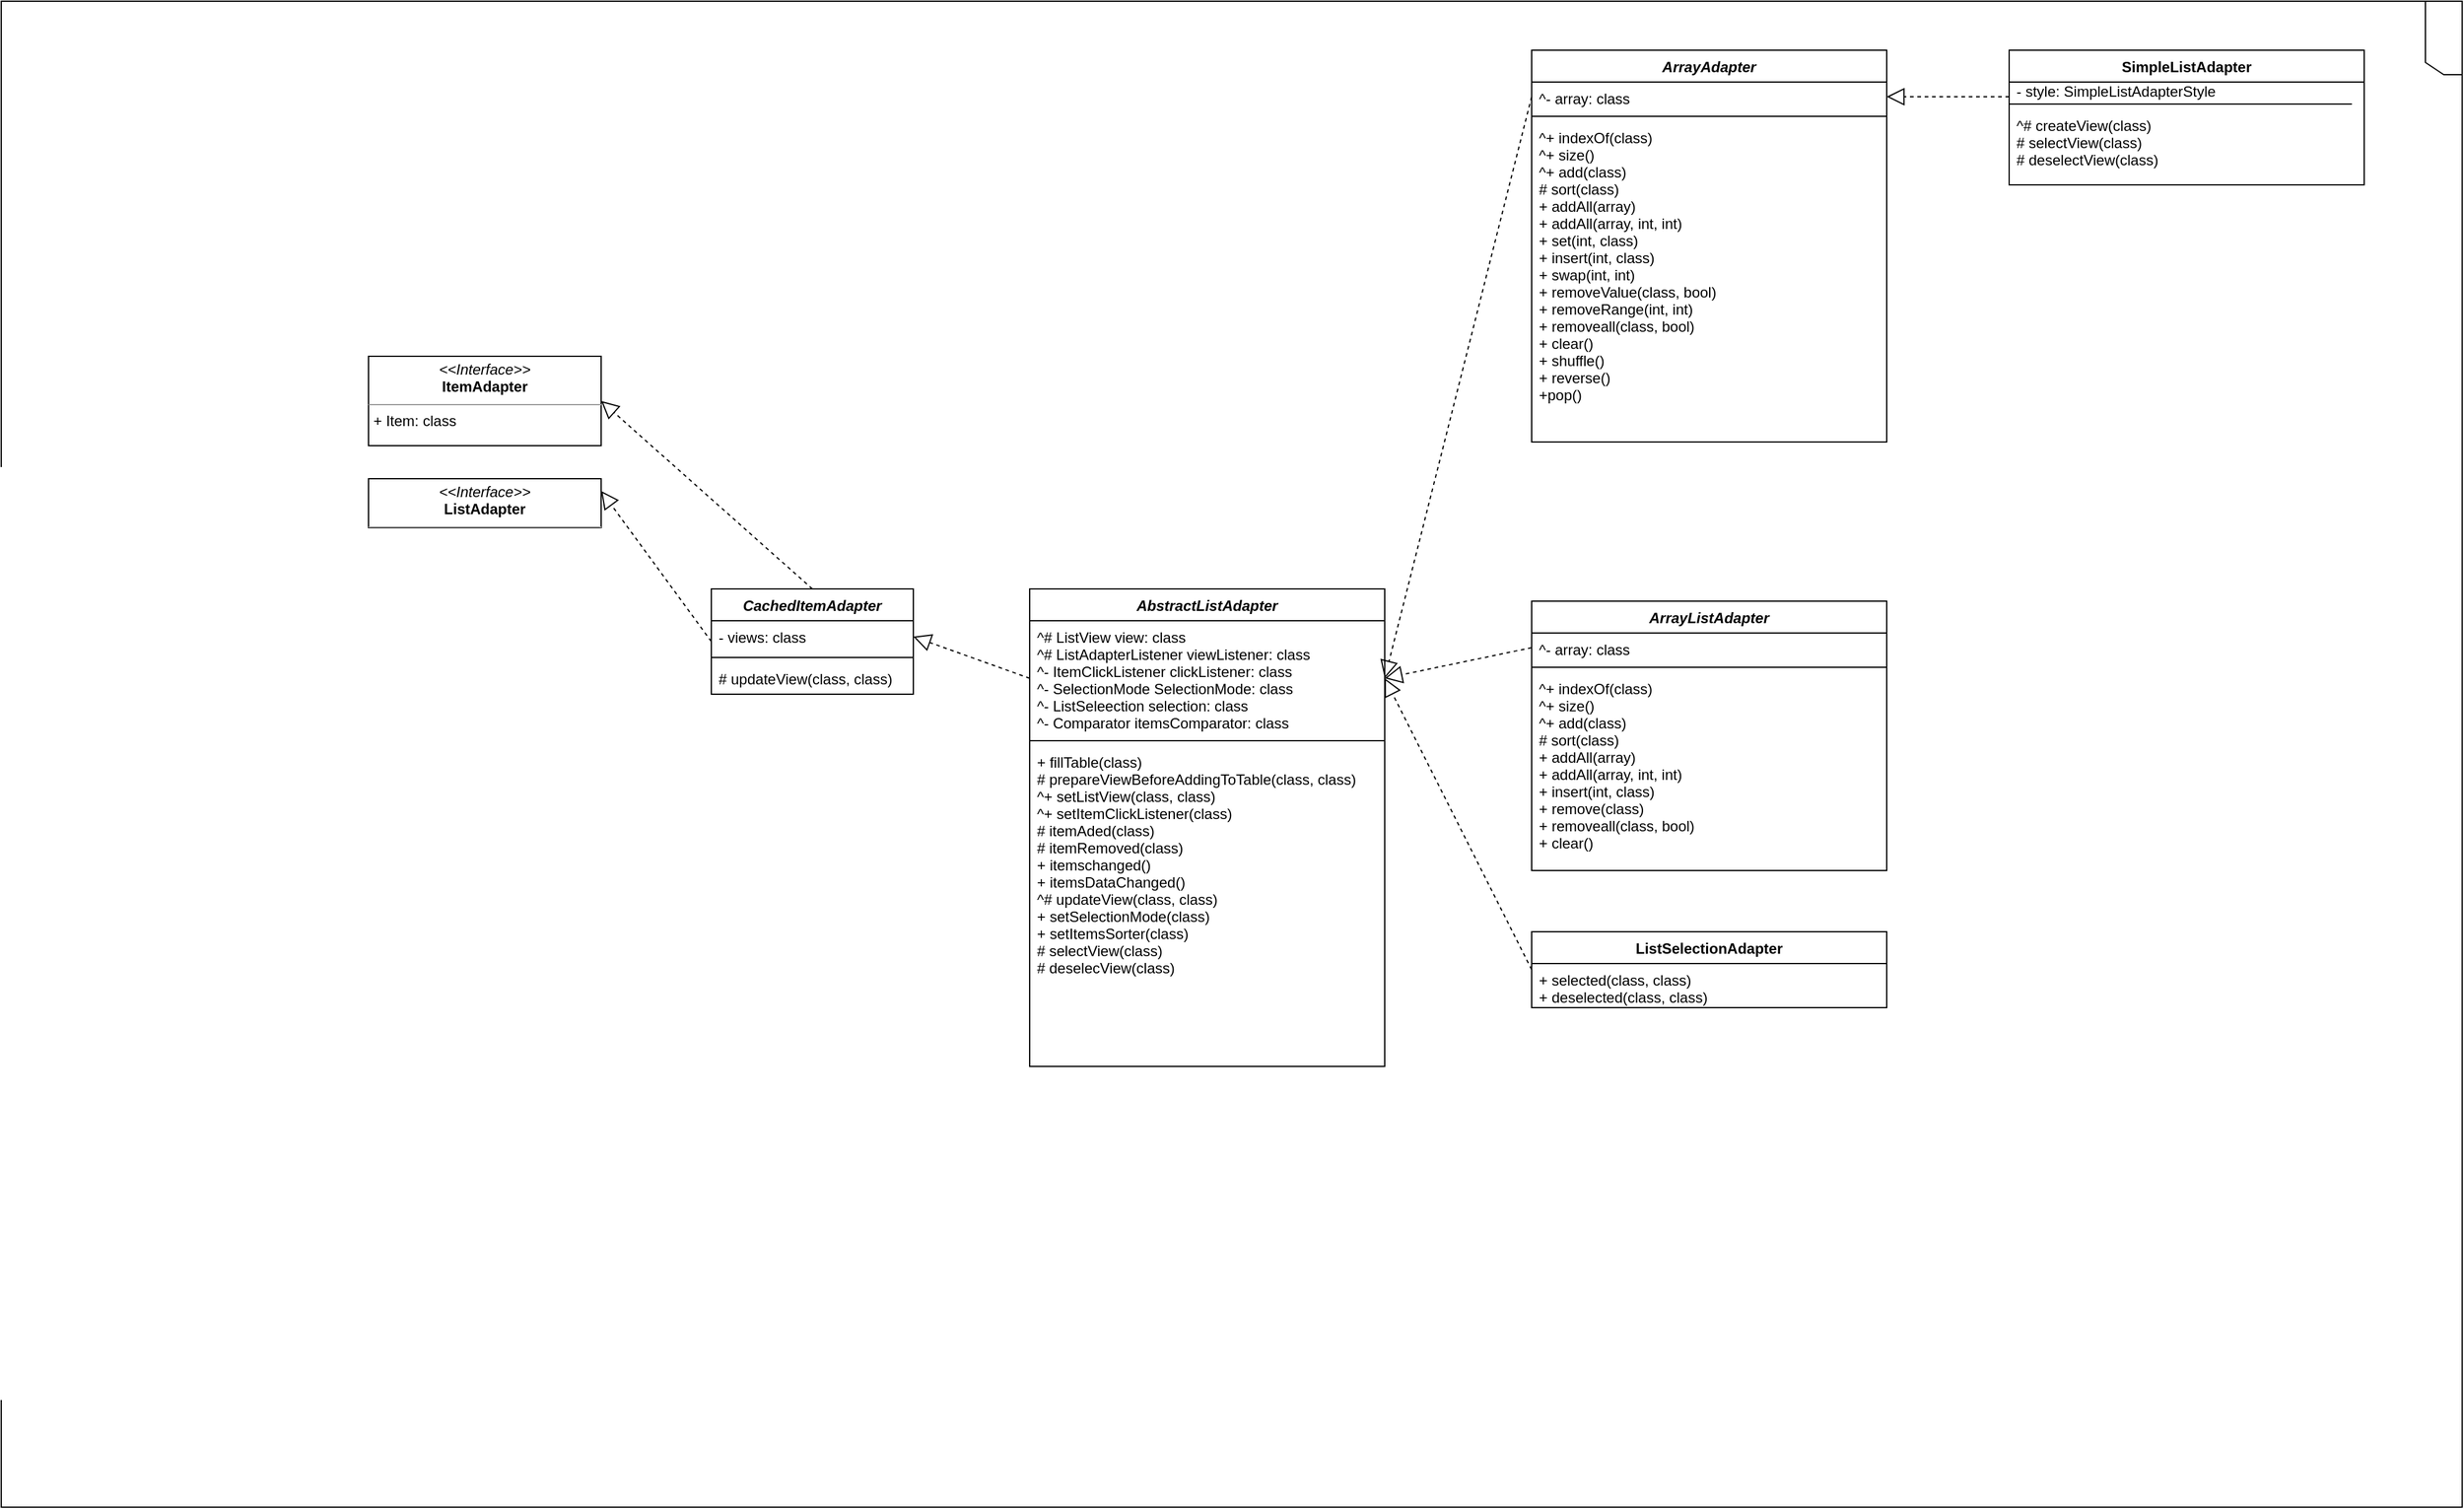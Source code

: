 <mxfile version="13.8.0" type="github">
  <diagram name="Page-1" id="c4acf3e9-155e-7222-9cf6-157b1a14988f">
    <mxGraphModel dx="2149" dy="1356" grid="1" gridSize="10" guides="1" tooltips="1" connect="1" arrows="1" fold="1" page="1" pageScale="1" pageWidth="850" pageHeight="1100" background="#ffffff" math="0" shadow="0">
      <root>
        <mxCell id="0" />
        <mxCell id="1" parent="0" />
        <mxCell id="TUWqs57913k5_k_ojLJl-2" value="ArrayAdapter" style="swimlane;fontStyle=3;align=center;verticalAlign=top;childLayout=stackLayout;horizontal=1;startSize=26;horizontalStack=0;resizeParent=1;resizeParentMax=0;resizeLast=0;collapsible=1;marginBottom=0;" vertex="1" parent="1">
          <mxGeometry x="1010" y="-80" width="290" height="320" as="geometry" />
        </mxCell>
        <mxCell id="TUWqs57913k5_k_ojLJl-3" value="^- array: class&#xa;&#xa;" style="text;strokeColor=none;fillColor=none;align=left;verticalAlign=top;spacingLeft=4;spacingRight=4;overflow=hidden;rotatable=0;points=[[0,0.5],[1,0.5]];portConstraint=eastwest;" vertex="1" parent="TUWqs57913k5_k_ojLJl-2">
          <mxGeometry y="26" width="290" height="24" as="geometry" />
        </mxCell>
        <mxCell id="TUWqs57913k5_k_ojLJl-4" value="" style="line;strokeWidth=1;fillColor=none;align=left;verticalAlign=middle;spacingTop=-1;spacingLeft=3;spacingRight=3;rotatable=0;labelPosition=right;points=[];portConstraint=eastwest;" vertex="1" parent="TUWqs57913k5_k_ojLJl-2">
          <mxGeometry y="50" width="290" height="8" as="geometry" />
        </mxCell>
        <mxCell id="TUWqs57913k5_k_ojLJl-5" value="^+ indexOf(class)&#xa;^+ size()&#xa;^+ add(class)&#xa;# sort(class)&#xa;+ addAll(array)&#xa;+ addAll(array, int, int)&#xa;+ set(int, class)&#xa;+ insert(int, class)&#xa;+ swap(int, int)&#xa;+ removeValue(class, bool)&#xa;+ removeRange(int, int)&#xa;+ removeall(class, bool)&#xa;+ clear()&#xa;+ shuffle()&#xa;+ reverse()&#xa;+pop()&#xa;&#xa;" style="text;strokeColor=none;fillColor=none;align=left;verticalAlign=top;spacingLeft=4;spacingRight=4;overflow=hidden;rotatable=0;points=[[0,0.5],[1,0.5]];portConstraint=eastwest;fontStyle=0" vertex="1" parent="TUWqs57913k5_k_ojLJl-2">
          <mxGeometry y="58" width="290" height="262" as="geometry" />
        </mxCell>
        <mxCell id="17acba5748e5396b-1" value="" style="shape=umlFrame;whiteSpace=wrap;html=1;rounded=0;shadow=0;comic=0;labelBackgroundColor=none;strokeWidth=1;fontFamily=Verdana;fontSize=10;align=center;direction=south;" parent="1" vertex="1">
          <mxGeometry x="-240" y="-120" width="2010" height="1230" as="geometry" />
        </mxCell>
        <mxCell id="kMQTM6SU9RBMAHqfPWur-15" value="CachedItemAdapter" style="swimlane;fontStyle=3;align=center;verticalAlign=top;childLayout=stackLayout;horizontal=1;startSize=26;horizontalStack=0;resizeParent=1;resizeParentMax=0;resizeLast=0;collapsible=1;marginBottom=0;" parent="1" vertex="1">
          <mxGeometry x="340" y="360" width="165" height="86" as="geometry" />
        </mxCell>
        <mxCell id="kMQTM6SU9RBMAHqfPWur-16" value="- views: class" style="text;strokeColor=none;fillColor=none;align=left;verticalAlign=top;spacingLeft=4;spacingRight=4;overflow=hidden;rotatable=0;points=[[0,0.5],[1,0.5]];portConstraint=eastwest;" parent="kMQTM6SU9RBMAHqfPWur-15" vertex="1">
          <mxGeometry y="26" width="165" height="26" as="geometry" />
        </mxCell>
        <mxCell id="kMQTM6SU9RBMAHqfPWur-17" value="" style="line;strokeWidth=1;fillColor=none;align=left;verticalAlign=middle;spacingTop=-1;spacingLeft=3;spacingRight=3;rotatable=0;labelPosition=right;points=[];portConstraint=eastwest;" parent="kMQTM6SU9RBMAHqfPWur-15" vertex="1">
          <mxGeometry y="52" width="165" height="8" as="geometry" />
        </mxCell>
        <mxCell id="kMQTM6SU9RBMAHqfPWur-18" value="# updateView(class, class)" style="text;strokeColor=none;fillColor=none;align=left;verticalAlign=top;spacingLeft=4;spacingRight=4;overflow=hidden;rotatable=0;points=[[0,0.5],[1,0.5]];portConstraint=eastwest;" parent="kMQTM6SU9RBMAHqfPWur-15" vertex="1">
          <mxGeometry y="60" width="165" height="26" as="geometry" />
        </mxCell>
        <mxCell id="5d2195bd80daf111-41" style="edgeStyle=orthogonalEdgeStyle;rounded=0;html=1;dashed=1;labelBackgroundColor=none;startFill=0;endArrow=open;endFill=0;endSize=10;fontFamily=Verdana;fontSize=10;" parent="1" edge="1">
          <mxGeometry relative="1" as="geometry">
            <Array as="points" />
            <mxPoint x="730" y="603" as="sourcePoint" />
          </mxGeometry>
        </mxCell>
        <mxCell id="5d2195bd80daf111-18" value="&lt;p style=&quot;margin: 0px ; margin-top: 4px ; text-align: center&quot;&gt;&lt;i&gt;&amp;lt;&amp;lt;Interface&amp;gt;&amp;gt;&lt;/i&gt;&lt;br&gt;&lt;b&gt;ItemAdapter&lt;/b&gt;&lt;br&gt;&lt;/p&gt;&lt;hr size=&quot;1&quot;&gt;&lt;p style=&quot;margin: 0px ; margin-left: 4px&quot;&gt;+ Item: class&lt;br&gt;&lt;/p&gt;&lt;p style=&quot;margin: 0px ; margin-left: 4px&quot;&gt;&lt;br&gt;&lt;/p&gt;" style="verticalAlign=top;align=left;overflow=fill;fontSize=12;fontFamily=Helvetica;html=1;rounded=0;shadow=0;comic=0;labelBackgroundColor=none;strokeWidth=1" parent="1" vertex="1">
          <mxGeometry x="60" y="170" width="190" height="73" as="geometry" />
        </mxCell>
        <mxCell id="5d2195bd80daf111-19" value="&lt;p style=&quot;margin: 0px ; margin-top: 4px ; text-align: center&quot;&gt;&lt;i&gt;&amp;lt;&amp;lt;Interface&amp;gt;&amp;gt;&lt;/i&gt;&lt;br&gt;&lt;b&gt;ListAdapter&lt;/b&gt;&lt;/p&gt;&lt;hr size=&quot;1&quot;&gt;&lt;p style=&quot;margin: 0px ; margin-left: 4px&quot;&gt;&lt;/p&gt;&lt;p style=&quot;margin: 0px ; margin-left: 4px&quot;&gt;&lt;br&gt;&lt;/p&gt;&lt;p style=&quot;margin: 0px ; margin-left: 4px&quot;&gt;&lt;br&gt;&lt;/p&gt;" style="verticalAlign=top;align=left;overflow=fill;fontSize=12;fontFamily=Helvetica;html=1;rounded=0;shadow=0;comic=0;labelBackgroundColor=none;strokeWidth=1" parent="1" vertex="1">
          <mxGeometry x="60" y="270" width="190" height="40" as="geometry" />
        </mxCell>
        <mxCell id="kMQTM6SU9RBMAHqfPWur-5" value="" style="endArrow=block;dashed=1;endFill=0;endSize=12;html=1;exitX=0;exitY=0.5;exitDx=0;exitDy=0;entryX=1;entryY=0.25;entryDx=0;entryDy=0;" parent="1" source="kMQTM6SU9RBMAHqfPWur-15" edge="1" target="5d2195bd80daf111-19">
          <mxGeometry width="160" relative="1" as="geometry">
            <mxPoint x="330" y="440" as="sourcePoint" />
            <mxPoint x="250" y="350" as="targetPoint" />
          </mxGeometry>
        </mxCell>
        <mxCell id="kMQTM6SU9RBMAHqfPWur-19" value="" style="endArrow=block;dashed=1;endFill=0;endSize=12;html=1;exitX=0.5;exitY=0;exitDx=0;exitDy=0;entryX=1;entryY=0.5;entryDx=0;entryDy=0;" parent="1" source="kMQTM6SU9RBMAHqfPWur-15" target="5d2195bd80daf111-18" edge="1">
          <mxGeometry width="160" relative="1" as="geometry">
            <mxPoint x="420" y="360" as="sourcePoint" />
            <mxPoint x="330" y="307" as="targetPoint" />
          </mxGeometry>
        </mxCell>
        <mxCell id="kMQTM6SU9RBMAHqfPWur-20" value="AbstractListAdapter" style="swimlane;fontStyle=3;align=center;verticalAlign=top;childLayout=stackLayout;horizontal=1;startSize=26;horizontalStack=0;resizeParent=1;resizeParentMax=0;resizeLast=0;collapsible=1;marginBottom=0;" parent="1" vertex="1">
          <mxGeometry x="600" y="360" width="290" height="390" as="geometry" />
        </mxCell>
        <mxCell id="kMQTM6SU9RBMAHqfPWur-21" value="^# ListView view: class&#xa;^# ListAdapterListener viewListener: class&#xa;^- ItemClickListener clickListener: class&#xa;^- SelectionMode SelectionMode: class&#xa;^- ListSeleection selection: class&#xa;^- Comparator itemsComparator: class&#xa;" style="text;strokeColor=none;fillColor=none;align=left;verticalAlign=top;spacingLeft=4;spacingRight=4;overflow=hidden;rotatable=0;points=[[0,0.5],[1,0.5]];portConstraint=eastwest;" parent="kMQTM6SU9RBMAHqfPWur-20" vertex="1">
          <mxGeometry y="26" width="290" height="94" as="geometry" />
        </mxCell>
        <mxCell id="kMQTM6SU9RBMAHqfPWur-22" value="" style="line;strokeWidth=1;fillColor=none;align=left;verticalAlign=middle;spacingTop=-1;spacingLeft=3;spacingRight=3;rotatable=0;labelPosition=right;points=[];portConstraint=eastwest;" parent="kMQTM6SU9RBMAHqfPWur-20" vertex="1">
          <mxGeometry y="120" width="290" height="8" as="geometry" />
        </mxCell>
        <mxCell id="kMQTM6SU9RBMAHqfPWur-23" value="+ fillTable(class)&#xa;# prepareViewBeforeAddingToTable(class, class)&#xa;^+ setListView(class, class)&#xa;^+ setItemClickListener(class)&#xa;# itemAded(class)&#xa;# itemRemoved(class)&#xa;+ itemschanged()&#xa;+ itemsDataChanged()&#xa;^# updateView(class, class)&#xa;+ setSelectionMode(class)&#xa;+ setItemsSorter(class)&#xa;# selectView(class)&#xa;# deselecView(class)&#xa;" style="text;strokeColor=none;fillColor=none;align=left;verticalAlign=top;spacingLeft=4;spacingRight=4;overflow=hidden;rotatable=0;points=[[0,0.5],[1,0.5]];portConstraint=eastwest;" parent="kMQTM6SU9RBMAHqfPWur-20" vertex="1">
          <mxGeometry y="128" width="290" height="262" as="geometry" />
        </mxCell>
        <mxCell id="TUWqs57913k5_k_ojLJl-1" value="" style="endArrow=block;dashed=1;endFill=0;endSize=12;html=1;exitX=0;exitY=0.5;exitDx=0;exitDy=0;entryX=1;entryY=0.5;entryDx=0;entryDy=0;" edge="1" parent="1" source="kMQTM6SU9RBMAHqfPWur-21" target="kMQTM6SU9RBMAHqfPWur-16">
          <mxGeometry width="160" relative="1" as="geometry">
            <mxPoint x="592.5" y="396.5" as="sourcePoint" />
            <mxPoint x="420" y="243" as="targetPoint" />
          </mxGeometry>
        </mxCell>
        <mxCell id="TUWqs57913k5_k_ojLJl-6" value="" style="endArrow=block;dashed=1;endFill=0;endSize=12;html=1;exitX=0;exitY=0.5;exitDx=0;exitDy=0;entryX=1;entryY=0.5;entryDx=0;entryDy=0;" edge="1" parent="1" source="TUWqs57913k5_k_ojLJl-3" target="kMQTM6SU9RBMAHqfPWur-21">
          <mxGeometry width="160" relative="1" as="geometry">
            <mxPoint x="985" y="534" as="sourcePoint" />
            <mxPoint x="890" y="500" as="targetPoint" />
          </mxGeometry>
        </mxCell>
        <mxCell id="TUWqs57913k5_k_ojLJl-7" value="ArrayListAdapter" style="swimlane;fontStyle=3;align=center;verticalAlign=top;childLayout=stackLayout;horizontal=1;startSize=26;horizontalStack=0;resizeParent=1;resizeParentMax=0;resizeLast=0;collapsible=1;marginBottom=0;" vertex="1" parent="1">
          <mxGeometry x="1010" y="370" width="290" height="220" as="geometry" />
        </mxCell>
        <mxCell id="TUWqs57913k5_k_ojLJl-8" value="^- array: class&#xa;&#xa;" style="text;strokeColor=none;fillColor=none;align=left;verticalAlign=top;spacingLeft=4;spacingRight=4;overflow=hidden;rotatable=0;points=[[0,0.5],[1,0.5]];portConstraint=eastwest;" vertex="1" parent="TUWqs57913k5_k_ojLJl-7">
          <mxGeometry y="26" width="290" height="24" as="geometry" />
        </mxCell>
        <mxCell id="TUWqs57913k5_k_ojLJl-9" value="" style="line;strokeWidth=1;fillColor=none;align=left;verticalAlign=middle;spacingTop=-1;spacingLeft=3;spacingRight=3;rotatable=0;labelPosition=right;points=[];portConstraint=eastwest;" vertex="1" parent="TUWqs57913k5_k_ojLJl-7">
          <mxGeometry y="50" width="290" height="8" as="geometry" />
        </mxCell>
        <mxCell id="TUWqs57913k5_k_ojLJl-10" value="^+ indexOf(class)&#xa;^+ size()&#xa;^+ add(class)&#xa;# sort(class)&#xa;+ addAll(array)&#xa;+ addAll(array, int, int)&#xa;+ insert(int, class)&#xa;+ remove(class)&#xa;+ removeall(class, bool)&#xa;+ clear()&#xa;" style="text;strokeColor=none;fillColor=none;align=left;verticalAlign=top;spacingLeft=4;spacingRight=4;overflow=hidden;rotatable=0;points=[[0,0.5],[1,0.5]];portConstraint=eastwest;fontStyle=0" vertex="1" parent="TUWqs57913k5_k_ojLJl-7">
          <mxGeometry y="58" width="290" height="162" as="geometry" />
        </mxCell>
        <mxCell id="TUWqs57913k5_k_ojLJl-11" value="" style="endArrow=block;dashed=1;endFill=0;endSize=12;html=1;exitX=0;exitY=0.5;exitDx=0;exitDy=0;entryX=1;entryY=0.5;entryDx=0;entryDy=0;" edge="1" parent="1" source="TUWqs57913k5_k_ojLJl-8" target="kMQTM6SU9RBMAHqfPWur-21">
          <mxGeometry width="160" relative="1" as="geometry">
            <mxPoint x="1040" y="167" as="sourcePoint" />
            <mxPoint x="920" y="639" as="targetPoint" />
          </mxGeometry>
        </mxCell>
        <mxCell id="TUWqs57913k5_k_ojLJl-13" value="ListSelectionAdapter" style="swimlane;fontStyle=1;align=center;verticalAlign=top;childLayout=stackLayout;horizontal=1;startSize=26;horizontalStack=0;resizeParent=1;resizeParentMax=0;resizeLast=0;collapsible=1;marginBottom=0;" vertex="1" parent="1">
          <mxGeometry x="1010" y="640" width="290" height="62" as="geometry" />
        </mxCell>
        <mxCell id="TUWqs57913k5_k_ojLJl-16" value="+ selected(class, class)&#xa;+ deselected(class, class)" style="text;strokeColor=none;fillColor=none;align=left;verticalAlign=top;spacingLeft=4;spacingRight=4;overflow=hidden;rotatable=0;points=[[0,0.5],[1,0.5]];portConstraint=eastwest;fontStyle=0" vertex="1" parent="TUWqs57913k5_k_ojLJl-13">
          <mxGeometry y="26" width="290" height="36" as="geometry" />
        </mxCell>
        <mxCell id="TUWqs57913k5_k_ojLJl-17" value="" style="endArrow=block;dashed=1;endFill=0;endSize=12;html=1;exitX=0;exitY=0.5;exitDx=0;exitDy=0;entryX=1;entryY=0.5;entryDx=0;entryDy=0;" edge="1" parent="1" source="TUWqs57913k5_k_ojLJl-13" target="kMQTM6SU9RBMAHqfPWur-21">
          <mxGeometry width="160" relative="1" as="geometry">
            <mxPoint x="1020" y="418" as="sourcePoint" />
            <mxPoint x="920" y="450" as="targetPoint" />
          </mxGeometry>
        </mxCell>
        <mxCell id="TUWqs57913k5_k_ojLJl-22" value="SimpleListAdapter" style="swimlane;fontStyle=1;align=center;verticalAlign=top;childLayout=stackLayout;horizontal=1;startSize=26;horizontalStack=0;resizeParent=1;resizeParentMax=0;resizeLast=0;collapsible=1;marginBottom=0;" vertex="1" parent="1">
          <mxGeometry x="1400" y="-80" width="290" height="110" as="geometry" />
        </mxCell>
        <mxCell id="TUWqs57913k5_k_ojLJl-31" value="" style="endArrow=block;dashed=1;endFill=0;endSize=12;html=1;exitX=0;exitY=0.5;exitDx=0;exitDy=0;entryX=1;entryY=0.5;entryDx=0;entryDy=0;" edge="1" parent="1" target="TUWqs57913k5_k_ojLJl-3">
          <mxGeometry width="160" relative="1" as="geometry">
            <mxPoint x="1400.0" y="-42" as="sourcePoint" />
            <mxPoint x="1250.0" y="535" as="targetPoint" />
          </mxGeometry>
        </mxCell>
        <mxCell id="TUWqs57913k5_k_ojLJl-33" value="" style="line;strokeWidth=1;fillColor=none;align=left;verticalAlign=middle;spacingTop=-1;spacingLeft=3;spacingRight=3;rotatable=0;labelPosition=right;points=[];portConstraint=eastwest;" vertex="1" parent="1">
          <mxGeometry x="1400" y="-40" width="280" height="8" as="geometry" />
        </mxCell>
        <mxCell id="TUWqs57913k5_k_ojLJl-25" value="- style: SimpleListAdapterStyle&#xa;&#xa;^# createView(class)&#xa;# selectView(class)&#xa;# deselectView(class)&#xa;" style="text;strokeColor=none;fillColor=none;align=left;verticalAlign=top;spacingLeft=4;spacingRight=4;overflow=hidden;rotatable=0;points=[[0,0.5],[1,0.5]];portConstraint=eastwest;fontStyle=0" vertex="1" parent="1">
          <mxGeometry x="1400" y="-60" width="290" height="102" as="geometry" />
        </mxCell>
      </root>
    </mxGraphModel>
  </diagram>
</mxfile>
